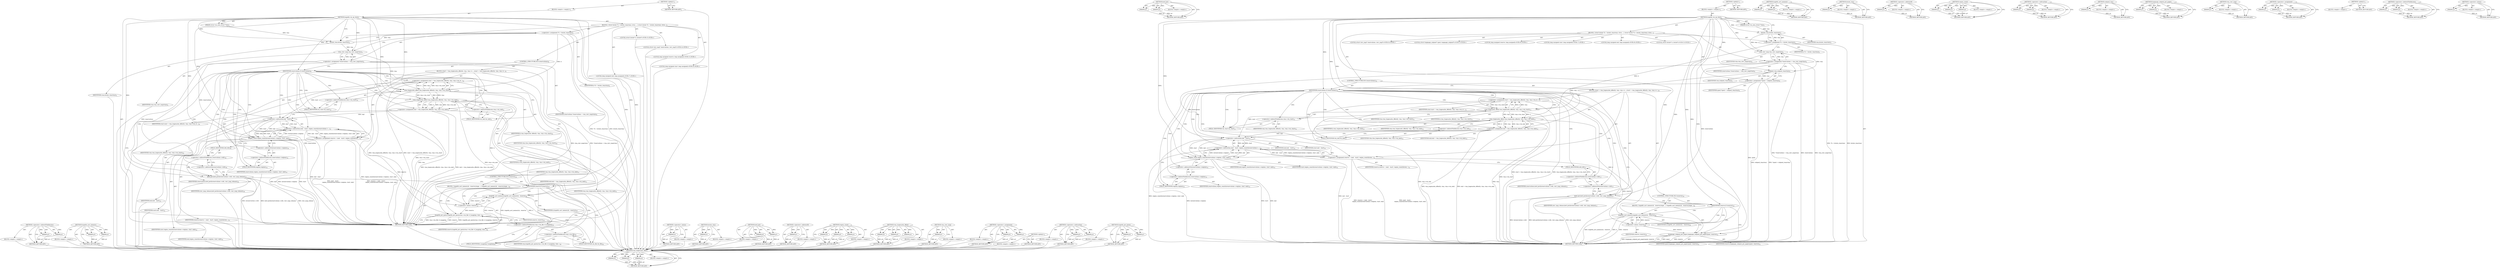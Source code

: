 digraph "&lt;operator&gt;.minus" {
vulnerable_118 [label=<(METHOD,&lt;operator&gt;.indirectFieldAccess)>];
vulnerable_119 [label=<(PARAM,p1)>];
vulnerable_120 [label=<(PARAM,p2)>];
vulnerable_121 [label=<(BLOCK,&lt;empty&gt;,&lt;empty&gt;)>];
vulnerable_122 [label=<(METHOD_RETURN,ANY)>];
vulnerable_143 [label=<(METHOD,hugetlb_acct_memory)>];
vulnerable_144 [label=<(PARAM,p1)>];
vulnerable_145 [label=<(PARAM,p2)>];
vulnerable_146 [label=<(BLOCK,&lt;empty&gt;,&lt;empty&gt;)>];
vulnerable_147 [label=<(METHOD_RETURN,ANY)>];
vulnerable_6 [label=<(METHOD,&lt;global&gt;)<SUB>1</SUB>>];
vulnerable_7 [label=<(BLOCK,&lt;empty&gt;,&lt;empty&gt;)<SUB>1</SUB>>];
vulnerable_8 [label=<(METHOD,hugetlb_vm_op_close)<SUB>1</SUB>>];
vulnerable_9 [label=<(PARAM,struct vm_area_struct *vma)<SUB>1</SUB>>];
vulnerable_10 [label=<(BLOCK,{
 	struct hstate *h = hstate_vma(vma);
 	struc...,{
 	struct hstate *h = hstate_vma(vma);
 	struc...)<SUB>2</SUB>>];
vulnerable_11 [label="<(LOCAL,struct hstate* h: hstate*)<SUB>3</SUB>>"];
vulnerable_12 [label=<(&lt;operator&gt;.assignment,*h = hstate_vma(vma))<SUB>3</SUB>>];
vulnerable_13 [label=<(IDENTIFIER,h,*h = hstate_vma(vma))<SUB>3</SUB>>];
vulnerable_14 [label=<(hstate_vma,hstate_vma(vma))<SUB>3</SUB>>];
vulnerable_15 [label=<(IDENTIFIER,vma,hstate_vma(vma))<SUB>3</SUB>>];
vulnerable_16 [label="<(LOCAL,struct resv_map* reservations: resv_map*)<SUB>4</SUB>>"];
vulnerable_17 [label=<(&lt;operator&gt;.assignment,*reservations = vma_resv_map(vma))<SUB>4</SUB>>];
vulnerable_18 [label=<(IDENTIFIER,reservations,*reservations = vma_resv_map(vma))<SUB>4</SUB>>];
vulnerable_19 [label=<(vma_resv_map,vma_resv_map(vma))<SUB>4</SUB>>];
vulnerable_20 [label=<(IDENTIFIER,vma,vma_resv_map(vma))<SUB>4</SUB>>];
vulnerable_21 [label="<(LOCAL,long unsigned reserve: long unsigned)<SUB>5</SUB>>"];
vulnerable_22 [label="<(LOCAL,long unsigned start: long unsigned)<SUB>6</SUB>>"];
vulnerable_23 [label="<(LOCAL,long unsigned end: long unsigned)<SUB>7</SUB>>"];
vulnerable_24 [label=<(CONTROL_STRUCTURE,IF,if (reservations))<SUB>9</SUB>>];
vulnerable_25 [label=<(IDENTIFIER,reservations,if (reservations))<SUB>9</SUB>>];
vulnerable_26 [label=<(BLOCK,{
		start = vma_hugecache_offset(h, vma, vma-&gt;v...,{
		start = vma_hugecache_offset(h, vma, vma-&gt;v...)<SUB>9</SUB>>];
vulnerable_27 [label=<(&lt;operator&gt;.assignment,start = vma_hugecache_offset(h, vma, vma-&gt;vm_st...)<SUB>10</SUB>>];
vulnerable_28 [label=<(IDENTIFIER,start,start = vma_hugecache_offset(h, vma, vma-&gt;vm_st...)<SUB>10</SUB>>];
vulnerable_29 [label=<(vma_hugecache_offset,vma_hugecache_offset(h, vma, vma-&gt;vm_start))<SUB>10</SUB>>];
vulnerable_30 [label=<(IDENTIFIER,h,vma_hugecache_offset(h, vma, vma-&gt;vm_start))<SUB>10</SUB>>];
vulnerable_31 [label=<(IDENTIFIER,vma,vma_hugecache_offset(h, vma, vma-&gt;vm_start))<SUB>10</SUB>>];
vulnerable_32 [label=<(&lt;operator&gt;.indirectFieldAccess,vma-&gt;vm_start)<SUB>10</SUB>>];
vulnerable_33 [label=<(IDENTIFIER,vma,vma_hugecache_offset(h, vma, vma-&gt;vm_start))<SUB>10</SUB>>];
vulnerable_34 [label=<(FIELD_IDENTIFIER,vm_start,vm_start)<SUB>10</SUB>>];
vulnerable_35 [label=<(&lt;operator&gt;.assignment,end = vma_hugecache_offset(h, vma, vma-&gt;vm_end))<SUB>11</SUB>>];
vulnerable_36 [label=<(IDENTIFIER,end,end = vma_hugecache_offset(h, vma, vma-&gt;vm_end))<SUB>11</SUB>>];
vulnerable_37 [label=<(vma_hugecache_offset,vma_hugecache_offset(h, vma, vma-&gt;vm_end))<SUB>11</SUB>>];
vulnerable_38 [label=<(IDENTIFIER,h,vma_hugecache_offset(h, vma, vma-&gt;vm_end))<SUB>11</SUB>>];
vulnerable_39 [label=<(IDENTIFIER,vma,vma_hugecache_offset(h, vma, vma-&gt;vm_end))<SUB>11</SUB>>];
vulnerable_40 [label=<(&lt;operator&gt;.indirectFieldAccess,vma-&gt;vm_end)<SUB>11</SUB>>];
vulnerable_41 [label=<(IDENTIFIER,vma,vma_hugecache_offset(h, vma, vma-&gt;vm_end))<SUB>11</SUB>>];
vulnerable_42 [label=<(FIELD_IDENTIFIER,vm_end,vm_end)<SUB>11</SUB>>];
vulnerable_43 [label=<(&lt;operator&gt;.assignment,reserve = (end - start) -
			region_count(&amp;rese...)<SUB>13</SUB>>];
vulnerable_44 [label=<(IDENTIFIER,reserve,reserve = (end - start) -
			region_count(&amp;rese...)<SUB>13</SUB>>];
vulnerable_45 [label=<(&lt;operator&gt;.subtraction,(end - start) -
			region_count(&amp;reservations-&gt;...)<SUB>13</SUB>>];
vulnerable_46 [label=<(&lt;operator&gt;.subtraction,end - start)<SUB>13</SUB>>];
vulnerable_47 [label=<(IDENTIFIER,end,end - start)<SUB>13</SUB>>];
vulnerable_48 [label=<(IDENTIFIER,start,end - start)<SUB>13</SUB>>];
vulnerable_49 [label=<(region_count,region_count(&amp;reservations-&gt;regions, start, end))<SUB>14</SUB>>];
vulnerable_50 [label=<(&lt;operator&gt;.addressOf,&amp;reservations-&gt;regions)<SUB>14</SUB>>];
vulnerable_51 [label=<(&lt;operator&gt;.indirectFieldAccess,reservations-&gt;regions)<SUB>14</SUB>>];
vulnerable_52 [label=<(IDENTIFIER,reservations,region_count(&amp;reservations-&gt;regions, start, end))<SUB>14</SUB>>];
vulnerable_53 [label=<(FIELD_IDENTIFIER,regions,regions)<SUB>14</SUB>>];
vulnerable_54 [label=<(IDENTIFIER,start,region_count(&amp;reservations-&gt;regions, start, end))<SUB>14</SUB>>];
vulnerable_55 [label=<(IDENTIFIER,end,region_count(&amp;reservations-&gt;regions, start, end))<SUB>14</SUB>>];
vulnerable_56 [label=<(kref_put,kref_put(&amp;reservations-&gt;refs, resv_map_release))<SUB>16</SUB>>];
vulnerable_57 [label=<(&lt;operator&gt;.addressOf,&amp;reservations-&gt;refs)<SUB>16</SUB>>];
vulnerable_58 [label=<(&lt;operator&gt;.indirectFieldAccess,reservations-&gt;refs)<SUB>16</SUB>>];
vulnerable_59 [label=<(IDENTIFIER,reservations,kref_put(&amp;reservations-&gt;refs, resv_map_release))<SUB>16</SUB>>];
vulnerable_60 [label=<(FIELD_IDENTIFIER,refs,refs)<SUB>16</SUB>>];
vulnerable_61 [label=<(IDENTIFIER,resv_map_release,kref_put(&amp;reservations-&gt;refs, resv_map_release))<SUB>16</SUB>>];
vulnerable_62 [label=<(CONTROL_STRUCTURE,IF,if (reserve))<SUB>18</SUB>>];
vulnerable_63 [label=<(IDENTIFIER,reserve,if (reserve))<SUB>18</SUB>>];
vulnerable_64 [label=<(BLOCK,{
 			hugetlb_acct_memory(h, -reserve);
			huge...,{
 			hugetlb_acct_memory(h, -reserve);
			huge...)<SUB>18</SUB>>];
vulnerable_65 [label=<(hugetlb_acct_memory,hugetlb_acct_memory(h, -reserve))<SUB>19</SUB>>];
vulnerable_66 [label=<(IDENTIFIER,h,hugetlb_acct_memory(h, -reserve))<SUB>19</SUB>>];
vulnerable_67 [label=<(&lt;operator&gt;.minus,-reserve)<SUB>19</SUB>>];
vulnerable_68 [label=<(IDENTIFIER,reserve,-reserve)<SUB>19</SUB>>];
vulnerable_69 [label=<(hugetlb_put_quota,hugetlb_put_quota(vma-&gt;vm_file-&gt;f_mapping, rese...)<SUB>20</SUB>>];
vulnerable_70 [label=<(&lt;operator&gt;.indirectFieldAccess,vma-&gt;vm_file-&gt;f_mapping)<SUB>20</SUB>>];
vulnerable_71 [label=<(&lt;operator&gt;.indirectFieldAccess,vma-&gt;vm_file)<SUB>20</SUB>>];
vulnerable_72 [label=<(IDENTIFIER,vma,hugetlb_put_quota(vma-&gt;vm_file-&gt;f_mapping, rese...)<SUB>20</SUB>>];
vulnerable_73 [label=<(FIELD_IDENTIFIER,vm_file,vm_file)<SUB>20</SUB>>];
vulnerable_74 [label=<(FIELD_IDENTIFIER,f_mapping,f_mapping)<SUB>20</SUB>>];
vulnerable_75 [label=<(IDENTIFIER,reserve,hugetlb_put_quota(vma-&gt;vm_file-&gt;f_mapping, rese...)<SUB>20</SUB>>];
vulnerable_76 [label=<(METHOD_RETURN,void)<SUB>1</SUB>>];
vulnerable_78 [label=<(METHOD_RETURN,ANY)<SUB>1</SUB>>];
vulnerable_148 [label=<(METHOD,&lt;operator&gt;.minus)>];
vulnerable_149 [label=<(PARAM,p1)>];
vulnerable_150 [label=<(BLOCK,&lt;empty&gt;,&lt;empty&gt;)>];
vulnerable_151 [label=<(METHOD_RETURN,ANY)>];
vulnerable_104 [label=<(METHOD,hstate_vma)>];
vulnerable_105 [label=<(PARAM,p1)>];
vulnerable_106 [label=<(BLOCK,&lt;empty&gt;,&lt;empty&gt;)>];
vulnerable_107 [label=<(METHOD_RETURN,ANY)>];
vulnerable_138 [label=<(METHOD,kref_put)>];
vulnerable_139 [label=<(PARAM,p1)>];
vulnerable_140 [label=<(PARAM,p2)>];
vulnerable_141 [label=<(BLOCK,&lt;empty&gt;,&lt;empty&gt;)>];
vulnerable_142 [label=<(METHOD_RETURN,ANY)>];
vulnerable_134 [label=<(METHOD,&lt;operator&gt;.addressOf)>];
vulnerable_135 [label=<(PARAM,p1)>];
vulnerable_136 [label=<(BLOCK,&lt;empty&gt;,&lt;empty&gt;)>];
vulnerable_137 [label=<(METHOD_RETURN,ANY)>];
vulnerable_128 [label=<(METHOD,region_count)>];
vulnerable_129 [label=<(PARAM,p1)>];
vulnerable_130 [label=<(PARAM,p2)>];
vulnerable_131 [label=<(PARAM,p3)>];
vulnerable_132 [label=<(BLOCK,&lt;empty&gt;,&lt;empty&gt;)>];
vulnerable_133 [label=<(METHOD_RETURN,ANY)>];
vulnerable_112 [label=<(METHOD,vma_hugecache_offset)>];
vulnerable_113 [label=<(PARAM,p1)>];
vulnerable_114 [label=<(PARAM,p2)>];
vulnerable_115 [label=<(PARAM,p3)>];
vulnerable_116 [label=<(BLOCK,&lt;empty&gt;,&lt;empty&gt;)>];
vulnerable_117 [label=<(METHOD_RETURN,ANY)>];
vulnerable_108 [label=<(METHOD,vma_resv_map)>];
vulnerable_109 [label=<(PARAM,p1)>];
vulnerable_110 [label=<(BLOCK,&lt;empty&gt;,&lt;empty&gt;)>];
vulnerable_111 [label=<(METHOD_RETURN,ANY)>];
vulnerable_99 [label=<(METHOD,&lt;operator&gt;.assignment)>];
vulnerable_100 [label=<(PARAM,p1)>];
vulnerable_101 [label=<(PARAM,p2)>];
vulnerable_102 [label=<(BLOCK,&lt;empty&gt;,&lt;empty&gt;)>];
vulnerable_103 [label=<(METHOD_RETURN,ANY)>];
vulnerable_93 [label=<(METHOD,&lt;global&gt;)<SUB>1</SUB>>];
vulnerable_94 [label=<(BLOCK,&lt;empty&gt;,&lt;empty&gt;)>];
vulnerable_95 [label=<(METHOD_RETURN,ANY)>];
vulnerable_123 [label=<(METHOD,&lt;operator&gt;.subtraction)>];
vulnerable_124 [label=<(PARAM,p1)>];
vulnerable_125 [label=<(PARAM,p2)>];
vulnerable_126 [label=<(BLOCK,&lt;empty&gt;,&lt;empty&gt;)>];
vulnerable_127 [label=<(METHOD_RETURN,ANY)>];
vulnerable_152 [label=<(METHOD,hugetlb_put_quota)>];
vulnerable_153 [label=<(PARAM,p1)>];
vulnerable_154 [label=<(PARAM,p2)>];
vulnerable_155 [label=<(BLOCK,&lt;empty&gt;,&lt;empty&gt;)>];
vulnerable_156 [label=<(METHOD_RETURN,ANY)>];
fixed_119 [label=<(METHOD,vma_hugecache_offset)>];
fixed_120 [label=<(PARAM,p1)>];
fixed_121 [label=<(PARAM,p2)>];
fixed_122 [label=<(PARAM,p3)>];
fixed_123 [label=<(BLOCK,&lt;empty&gt;,&lt;empty&gt;)>];
fixed_124 [label=<(METHOD_RETURN,ANY)>];
fixed_145 [label=<(METHOD,kref_put)>];
fixed_146 [label=<(PARAM,p1)>];
fixed_147 [label=<(PARAM,p2)>];
fixed_148 [label=<(BLOCK,&lt;empty&gt;,&lt;empty&gt;)>];
fixed_149 [label=<(METHOD_RETURN,ANY)>];
fixed_6 [label=<(METHOD,&lt;global&gt;)<SUB>1</SUB>>];
fixed_7 [label=<(BLOCK,&lt;empty&gt;,&lt;empty&gt;)<SUB>1</SUB>>];
fixed_8 [label=<(METHOD,hugetlb_vm_op_close)<SUB>1</SUB>>];
fixed_9 [label=<(PARAM,struct vm_area_struct *vma)<SUB>1</SUB>>];
fixed_10 [label=<(BLOCK,{
 	struct hstate *h = hstate_vma(vma);
 	struc...,{
 	struct hstate *h = hstate_vma(vma);
 	struc...)<SUB>2</SUB>>];
fixed_11 [label="<(LOCAL,struct hstate* h: hstate*)<SUB>3</SUB>>"];
fixed_12 [label=<(&lt;operator&gt;.assignment,*h = hstate_vma(vma))<SUB>3</SUB>>];
fixed_13 [label=<(IDENTIFIER,h,*h = hstate_vma(vma))<SUB>3</SUB>>];
fixed_14 [label=<(hstate_vma,hstate_vma(vma))<SUB>3</SUB>>];
fixed_15 [label=<(IDENTIFIER,vma,hstate_vma(vma))<SUB>3</SUB>>];
fixed_16 [label="<(LOCAL,struct resv_map* reservations: resv_map*)<SUB>4</SUB>>"];
fixed_17 [label=<(&lt;operator&gt;.assignment,*reservations = vma_resv_map(vma))<SUB>4</SUB>>];
fixed_18 [label=<(IDENTIFIER,reservations,*reservations = vma_resv_map(vma))<SUB>4</SUB>>];
fixed_19 [label=<(vma_resv_map,vma_resv_map(vma))<SUB>4</SUB>>];
fixed_20 [label=<(IDENTIFIER,vma,vma_resv_map(vma))<SUB>4</SUB>>];
fixed_21 [label="<(LOCAL,struct hugepage_subpool* spool: hugepage_subpool*)<SUB>5</SUB>>"];
fixed_22 [label=<(&lt;operator&gt;.assignment,*spool = subpool_vma(vma))<SUB>5</SUB>>];
fixed_23 [label=<(IDENTIFIER,spool,*spool = subpool_vma(vma))<SUB>5</SUB>>];
fixed_24 [label=<(subpool_vma,subpool_vma(vma))<SUB>5</SUB>>];
fixed_25 [label=<(IDENTIFIER,vma,subpool_vma(vma))<SUB>5</SUB>>];
fixed_26 [label="<(LOCAL,long unsigned reserve: long unsigned)<SUB>6</SUB>>"];
fixed_27 [label="<(LOCAL,long unsigned start: long unsigned)<SUB>7</SUB>>"];
fixed_28 [label="<(LOCAL,long unsigned end: long unsigned)<SUB>8</SUB>>"];
fixed_29 [label=<(CONTROL_STRUCTURE,IF,if (reservations))<SUB>10</SUB>>];
fixed_30 [label=<(IDENTIFIER,reservations,if (reservations))<SUB>10</SUB>>];
fixed_31 [label=<(BLOCK,{
		start = vma_hugecache_offset(h, vma, vma-&gt;v...,{
		start = vma_hugecache_offset(h, vma, vma-&gt;v...)<SUB>10</SUB>>];
fixed_32 [label=<(&lt;operator&gt;.assignment,start = vma_hugecache_offset(h, vma, vma-&gt;vm_st...)<SUB>11</SUB>>];
fixed_33 [label=<(IDENTIFIER,start,start = vma_hugecache_offset(h, vma, vma-&gt;vm_st...)<SUB>11</SUB>>];
fixed_34 [label=<(vma_hugecache_offset,vma_hugecache_offset(h, vma, vma-&gt;vm_start))<SUB>11</SUB>>];
fixed_35 [label=<(IDENTIFIER,h,vma_hugecache_offset(h, vma, vma-&gt;vm_start))<SUB>11</SUB>>];
fixed_36 [label=<(IDENTIFIER,vma,vma_hugecache_offset(h, vma, vma-&gt;vm_start))<SUB>11</SUB>>];
fixed_37 [label=<(&lt;operator&gt;.indirectFieldAccess,vma-&gt;vm_start)<SUB>11</SUB>>];
fixed_38 [label=<(IDENTIFIER,vma,vma_hugecache_offset(h, vma, vma-&gt;vm_start))<SUB>11</SUB>>];
fixed_39 [label=<(FIELD_IDENTIFIER,vm_start,vm_start)<SUB>11</SUB>>];
fixed_40 [label=<(&lt;operator&gt;.assignment,end = vma_hugecache_offset(h, vma, vma-&gt;vm_end))<SUB>12</SUB>>];
fixed_41 [label=<(IDENTIFIER,end,end = vma_hugecache_offset(h, vma, vma-&gt;vm_end))<SUB>12</SUB>>];
fixed_42 [label=<(vma_hugecache_offset,vma_hugecache_offset(h, vma, vma-&gt;vm_end))<SUB>12</SUB>>];
fixed_43 [label=<(IDENTIFIER,h,vma_hugecache_offset(h, vma, vma-&gt;vm_end))<SUB>12</SUB>>];
fixed_44 [label=<(IDENTIFIER,vma,vma_hugecache_offset(h, vma, vma-&gt;vm_end))<SUB>12</SUB>>];
fixed_45 [label=<(&lt;operator&gt;.indirectFieldAccess,vma-&gt;vm_end)<SUB>12</SUB>>];
fixed_46 [label=<(IDENTIFIER,vma,vma_hugecache_offset(h, vma, vma-&gt;vm_end))<SUB>12</SUB>>];
fixed_47 [label=<(FIELD_IDENTIFIER,vm_end,vm_end)<SUB>12</SUB>>];
fixed_48 [label=<(&lt;operator&gt;.assignment,reserve = (end - start) -
			region_count(&amp;rese...)<SUB>14</SUB>>];
fixed_49 [label=<(IDENTIFIER,reserve,reserve = (end - start) -
			region_count(&amp;rese...)<SUB>14</SUB>>];
fixed_50 [label=<(&lt;operator&gt;.subtraction,(end - start) -
			region_count(&amp;reservations-&gt;...)<SUB>14</SUB>>];
fixed_51 [label=<(&lt;operator&gt;.subtraction,end - start)<SUB>14</SUB>>];
fixed_52 [label=<(IDENTIFIER,end,end - start)<SUB>14</SUB>>];
fixed_53 [label=<(IDENTIFIER,start,end - start)<SUB>14</SUB>>];
fixed_54 [label=<(region_count,region_count(&amp;reservations-&gt;regions, start, end))<SUB>15</SUB>>];
fixed_55 [label=<(&lt;operator&gt;.addressOf,&amp;reservations-&gt;regions)<SUB>15</SUB>>];
fixed_56 [label=<(&lt;operator&gt;.indirectFieldAccess,reservations-&gt;regions)<SUB>15</SUB>>];
fixed_57 [label=<(IDENTIFIER,reservations,region_count(&amp;reservations-&gt;regions, start, end))<SUB>15</SUB>>];
fixed_58 [label=<(FIELD_IDENTIFIER,regions,regions)<SUB>15</SUB>>];
fixed_59 [label=<(IDENTIFIER,start,region_count(&amp;reservations-&gt;regions, start, end))<SUB>15</SUB>>];
fixed_60 [label=<(IDENTIFIER,end,region_count(&amp;reservations-&gt;regions, start, end))<SUB>15</SUB>>];
fixed_61 [label=<(kref_put,kref_put(&amp;reservations-&gt;refs, resv_map_release))<SUB>17</SUB>>];
fixed_62 [label=<(&lt;operator&gt;.addressOf,&amp;reservations-&gt;refs)<SUB>17</SUB>>];
fixed_63 [label=<(&lt;operator&gt;.indirectFieldAccess,reservations-&gt;refs)<SUB>17</SUB>>];
fixed_64 [label=<(IDENTIFIER,reservations,kref_put(&amp;reservations-&gt;refs, resv_map_release))<SUB>17</SUB>>];
fixed_65 [label=<(FIELD_IDENTIFIER,refs,refs)<SUB>17</SUB>>];
fixed_66 [label=<(IDENTIFIER,resv_map_release,kref_put(&amp;reservations-&gt;refs, resv_map_release))<SUB>17</SUB>>];
fixed_67 [label=<(CONTROL_STRUCTURE,IF,if (reserve))<SUB>19</SUB>>];
fixed_68 [label=<(IDENTIFIER,reserve,if (reserve))<SUB>19</SUB>>];
fixed_69 [label=<(BLOCK,{
 			hugetlb_acct_memory(h, -reserve);
			huge...,{
 			hugetlb_acct_memory(h, -reserve);
			huge...)<SUB>19</SUB>>];
fixed_70 [label=<(hugetlb_acct_memory,hugetlb_acct_memory(h, -reserve))<SUB>20</SUB>>];
fixed_71 [label=<(IDENTIFIER,h,hugetlb_acct_memory(h, -reserve))<SUB>20</SUB>>];
fixed_72 [label=<(&lt;operator&gt;.minus,-reserve)<SUB>20</SUB>>];
fixed_73 [label=<(IDENTIFIER,reserve,-reserve)<SUB>20</SUB>>];
fixed_74 [label=<(hugepage_subpool_put_pages,hugepage_subpool_put_pages(spool, reserve))<SUB>21</SUB>>];
fixed_75 [label=<(IDENTIFIER,spool,hugepage_subpool_put_pages(spool, reserve))<SUB>21</SUB>>];
fixed_76 [label=<(IDENTIFIER,reserve,hugepage_subpool_put_pages(spool, reserve))<SUB>21</SUB>>];
fixed_77 [label=<(METHOD_RETURN,void)<SUB>1</SUB>>];
fixed_79 [label=<(METHOD_RETURN,ANY)<SUB>1</SUB>>];
fixed_150 [label=<(METHOD,hugetlb_acct_memory)>];
fixed_151 [label=<(PARAM,p1)>];
fixed_152 [label=<(PARAM,p2)>];
fixed_153 [label=<(BLOCK,&lt;empty&gt;,&lt;empty&gt;)>];
fixed_154 [label=<(METHOD_RETURN,ANY)>];
fixed_107 [label=<(METHOD,hstate_vma)>];
fixed_108 [label=<(PARAM,p1)>];
fixed_109 [label=<(BLOCK,&lt;empty&gt;,&lt;empty&gt;)>];
fixed_110 [label=<(METHOD_RETURN,ANY)>];
fixed_141 [label=<(METHOD,&lt;operator&gt;.addressOf)>];
fixed_142 [label=<(PARAM,p1)>];
fixed_143 [label=<(BLOCK,&lt;empty&gt;,&lt;empty&gt;)>];
fixed_144 [label=<(METHOD_RETURN,ANY)>];
fixed_135 [label=<(METHOD,region_count)>];
fixed_136 [label=<(PARAM,p1)>];
fixed_137 [label=<(PARAM,p2)>];
fixed_138 [label=<(PARAM,p3)>];
fixed_139 [label=<(BLOCK,&lt;empty&gt;,&lt;empty&gt;)>];
fixed_140 [label=<(METHOD_RETURN,ANY)>];
fixed_130 [label=<(METHOD,&lt;operator&gt;.subtraction)>];
fixed_131 [label=<(PARAM,p1)>];
fixed_132 [label=<(PARAM,p2)>];
fixed_133 [label=<(BLOCK,&lt;empty&gt;,&lt;empty&gt;)>];
fixed_134 [label=<(METHOD_RETURN,ANY)>];
fixed_115 [label=<(METHOD,subpool_vma)>];
fixed_116 [label=<(PARAM,p1)>];
fixed_117 [label=<(BLOCK,&lt;empty&gt;,&lt;empty&gt;)>];
fixed_118 [label=<(METHOD_RETURN,ANY)>];
fixed_159 [label=<(METHOD,hugepage_subpool_put_pages)>];
fixed_160 [label=<(PARAM,p1)>];
fixed_161 [label=<(PARAM,p2)>];
fixed_162 [label=<(BLOCK,&lt;empty&gt;,&lt;empty&gt;)>];
fixed_163 [label=<(METHOD_RETURN,ANY)>];
fixed_111 [label=<(METHOD,vma_resv_map)>];
fixed_112 [label=<(PARAM,p1)>];
fixed_113 [label=<(BLOCK,&lt;empty&gt;,&lt;empty&gt;)>];
fixed_114 [label=<(METHOD_RETURN,ANY)>];
fixed_102 [label=<(METHOD,&lt;operator&gt;.assignment)>];
fixed_103 [label=<(PARAM,p1)>];
fixed_104 [label=<(PARAM,p2)>];
fixed_105 [label=<(BLOCK,&lt;empty&gt;,&lt;empty&gt;)>];
fixed_106 [label=<(METHOD_RETURN,ANY)>];
fixed_96 [label=<(METHOD,&lt;global&gt;)<SUB>1</SUB>>];
fixed_97 [label=<(BLOCK,&lt;empty&gt;,&lt;empty&gt;)>];
fixed_98 [label=<(METHOD_RETURN,ANY)>];
fixed_125 [label=<(METHOD,&lt;operator&gt;.indirectFieldAccess)>];
fixed_126 [label=<(PARAM,p1)>];
fixed_127 [label=<(PARAM,p2)>];
fixed_128 [label=<(BLOCK,&lt;empty&gt;,&lt;empty&gt;)>];
fixed_129 [label=<(METHOD_RETURN,ANY)>];
fixed_155 [label=<(METHOD,&lt;operator&gt;.minus)>];
fixed_156 [label=<(PARAM,p1)>];
fixed_157 [label=<(BLOCK,&lt;empty&gt;,&lt;empty&gt;)>];
fixed_158 [label=<(METHOD_RETURN,ANY)>];
vulnerable_118 -> vulnerable_119  [key=0, label="AST: "];
vulnerable_118 -> vulnerable_119  [key=1, label="DDG: "];
vulnerable_118 -> vulnerable_121  [key=0, label="AST: "];
vulnerable_118 -> vulnerable_120  [key=0, label="AST: "];
vulnerable_118 -> vulnerable_120  [key=1, label="DDG: "];
vulnerable_118 -> vulnerable_122  [key=0, label="AST: "];
vulnerable_118 -> vulnerable_122  [key=1, label="CFG: "];
vulnerable_119 -> vulnerable_122  [key=0, label="DDG: p1"];
vulnerable_120 -> vulnerable_122  [key=0, label="DDG: p2"];
vulnerable_121 -> fixed_119  [key=0];
vulnerable_122 -> fixed_119  [key=0];
vulnerable_143 -> vulnerable_144  [key=0, label="AST: "];
vulnerable_143 -> vulnerable_144  [key=1, label="DDG: "];
vulnerable_143 -> vulnerable_146  [key=0, label="AST: "];
vulnerable_143 -> vulnerable_145  [key=0, label="AST: "];
vulnerable_143 -> vulnerable_145  [key=1, label="DDG: "];
vulnerable_143 -> vulnerable_147  [key=0, label="AST: "];
vulnerable_143 -> vulnerable_147  [key=1, label="CFG: "];
vulnerable_144 -> vulnerable_147  [key=0, label="DDG: p1"];
vulnerable_145 -> vulnerable_147  [key=0, label="DDG: p2"];
vulnerable_146 -> fixed_119  [key=0];
vulnerable_147 -> fixed_119  [key=0];
vulnerable_6 -> vulnerable_7  [key=0, label="AST: "];
vulnerable_6 -> vulnerable_78  [key=0, label="AST: "];
vulnerable_6 -> vulnerable_78  [key=1, label="CFG: "];
vulnerable_7 -> vulnerable_8  [key=0, label="AST: "];
vulnerable_8 -> vulnerable_9  [key=0, label="AST: "];
vulnerable_8 -> vulnerable_9  [key=1, label="DDG: "];
vulnerable_8 -> vulnerable_10  [key=0, label="AST: "];
vulnerable_8 -> vulnerable_76  [key=0, label="AST: "];
vulnerable_8 -> vulnerable_14  [key=0, label="CFG: "];
vulnerable_8 -> vulnerable_14  [key=1, label="DDG: "];
vulnerable_8 -> vulnerable_25  [key=0, label="DDG: "];
vulnerable_8 -> vulnerable_19  [key=0, label="DDG: "];
vulnerable_8 -> vulnerable_56  [key=0, label="DDG: "];
vulnerable_8 -> vulnerable_63  [key=0, label="DDG: "];
vulnerable_8 -> vulnerable_29  [key=0, label="DDG: "];
vulnerable_8 -> vulnerable_37  [key=0, label="DDG: "];
vulnerable_8 -> vulnerable_46  [key=0, label="DDG: "];
vulnerable_8 -> vulnerable_49  [key=0, label="DDG: "];
vulnerable_8 -> vulnerable_65  [key=0, label="DDG: "];
vulnerable_8 -> vulnerable_69  [key=0, label="DDG: "];
vulnerable_8 -> vulnerable_67  [key=0, label="DDG: "];
vulnerable_9 -> vulnerable_14  [key=0, label="DDG: vma"];
vulnerable_10 -> vulnerable_11  [key=0, label="AST: "];
vulnerable_10 -> vulnerable_12  [key=0, label="AST: "];
vulnerable_10 -> vulnerable_16  [key=0, label="AST: "];
vulnerable_10 -> vulnerable_17  [key=0, label="AST: "];
vulnerable_10 -> vulnerable_21  [key=0, label="AST: "];
vulnerable_10 -> vulnerable_22  [key=0, label="AST: "];
vulnerable_10 -> vulnerable_23  [key=0, label="AST: "];
vulnerable_10 -> vulnerable_24  [key=0, label="AST: "];
vulnerable_11 -> fixed_119  [key=0];
vulnerable_12 -> vulnerable_13  [key=0, label="AST: "];
vulnerable_12 -> vulnerable_14  [key=0, label="AST: "];
vulnerable_12 -> vulnerable_19  [key=0, label="CFG: "];
vulnerable_12 -> vulnerable_76  [key=0, label="DDG: hstate_vma(vma)"];
vulnerable_12 -> vulnerable_76  [key=1, label="DDG: *h = hstate_vma(vma)"];
vulnerable_12 -> vulnerable_29  [key=0, label="DDG: h"];
vulnerable_13 -> fixed_119  [key=0];
vulnerable_14 -> vulnerable_15  [key=0, label="AST: "];
vulnerable_14 -> vulnerable_12  [key=0, label="CFG: "];
vulnerable_14 -> vulnerable_12  [key=1, label="DDG: vma"];
vulnerable_14 -> vulnerable_19  [key=0, label="DDG: vma"];
vulnerable_15 -> fixed_119  [key=0];
vulnerable_16 -> fixed_119  [key=0];
vulnerable_17 -> vulnerable_18  [key=0, label="AST: "];
vulnerable_17 -> vulnerable_19  [key=0, label="AST: "];
vulnerable_17 -> vulnerable_25  [key=0, label="CFG: "];
vulnerable_17 -> vulnerable_76  [key=0, label="DDG: reservations"];
vulnerable_17 -> vulnerable_76  [key=1, label="DDG: vma_resv_map(vma)"];
vulnerable_17 -> vulnerable_76  [key=2, label="DDG: *reservations = vma_resv_map(vma)"];
vulnerable_17 -> vulnerable_56  [key=0, label="DDG: reservations"];
vulnerable_17 -> vulnerable_49  [key=0, label="DDG: reservations"];
vulnerable_18 -> fixed_119  [key=0];
vulnerable_19 -> vulnerable_20  [key=0, label="AST: "];
vulnerable_19 -> vulnerable_17  [key=0, label="CFG: "];
vulnerable_19 -> vulnerable_17  [key=1, label="DDG: vma"];
vulnerable_19 -> vulnerable_29  [key=0, label="DDG: vma"];
vulnerable_20 -> fixed_119  [key=0];
vulnerable_21 -> fixed_119  [key=0];
vulnerable_22 -> fixed_119  [key=0];
vulnerable_23 -> fixed_119  [key=0];
vulnerable_24 -> vulnerable_25  [key=0, label="AST: "];
vulnerable_24 -> vulnerable_26  [key=0, label="AST: "];
vulnerable_25 -> vulnerable_76  [key=0, label="CFG: "];
vulnerable_25 -> vulnerable_34  [key=0, label="CFG: "];
vulnerable_25 -> vulnerable_34  [key=1, label="CDG: "];
vulnerable_25 -> vulnerable_32  [key=0, label="CDG: "];
vulnerable_25 -> vulnerable_58  [key=0, label="CDG: "];
vulnerable_25 -> vulnerable_49  [key=0, label="CDG: "];
vulnerable_25 -> vulnerable_60  [key=0, label="CDG: "];
vulnerable_25 -> vulnerable_42  [key=0, label="CDG: "];
vulnerable_25 -> vulnerable_51  [key=0, label="CDG: "];
vulnerable_25 -> vulnerable_57  [key=0, label="CDG: "];
vulnerable_25 -> vulnerable_37  [key=0, label="CDG: "];
vulnerable_25 -> vulnerable_46  [key=0, label="CDG: "];
vulnerable_25 -> vulnerable_53  [key=0, label="CDG: "];
vulnerable_25 -> vulnerable_56  [key=0, label="CDG: "];
vulnerable_25 -> vulnerable_45  [key=0, label="CDG: "];
vulnerable_25 -> vulnerable_27  [key=0, label="CDG: "];
vulnerable_25 -> vulnerable_63  [key=0, label="CDG: "];
vulnerable_25 -> vulnerable_40  [key=0, label="CDG: "];
vulnerable_25 -> vulnerable_29  [key=0, label="CDG: "];
vulnerable_25 -> vulnerable_50  [key=0, label="CDG: "];
vulnerable_25 -> vulnerable_35  [key=0, label="CDG: "];
vulnerable_25 -> vulnerable_43  [key=0, label="CDG: "];
vulnerable_26 -> vulnerable_27  [key=0, label="AST: "];
vulnerable_26 -> vulnerable_35  [key=0, label="AST: "];
vulnerable_26 -> vulnerable_43  [key=0, label="AST: "];
vulnerable_26 -> vulnerable_56  [key=0, label="AST: "];
vulnerable_26 -> vulnerable_62  [key=0, label="AST: "];
vulnerable_27 -> vulnerable_28  [key=0, label="AST: "];
vulnerable_27 -> vulnerable_29  [key=0, label="AST: "];
vulnerable_27 -> vulnerable_42  [key=0, label="CFG: "];
vulnerable_27 -> vulnerable_76  [key=0, label="DDG: vma_hugecache_offset(h, vma, vma-&gt;vm_start)"];
vulnerable_27 -> vulnerable_76  [key=1, label="DDG: start = vma_hugecache_offset(h, vma, vma-&gt;vm_start)"];
vulnerable_27 -> vulnerable_46  [key=0, label="DDG: start"];
vulnerable_28 -> fixed_119  [key=0];
vulnerable_29 -> vulnerable_30  [key=0, label="AST: "];
vulnerable_29 -> vulnerable_31  [key=0, label="AST: "];
vulnerable_29 -> vulnerable_32  [key=0, label="AST: "];
vulnerable_29 -> vulnerable_27  [key=0, label="CFG: "];
vulnerable_29 -> vulnerable_27  [key=1, label="DDG: h"];
vulnerable_29 -> vulnerable_27  [key=2, label="DDG: vma"];
vulnerable_29 -> vulnerable_27  [key=3, label="DDG: vma-&gt;vm_start"];
vulnerable_29 -> vulnerable_76  [key=0, label="DDG: vma-&gt;vm_start"];
vulnerable_29 -> vulnerable_37  [key=0, label="DDG: h"];
vulnerable_29 -> vulnerable_37  [key=1, label="DDG: vma"];
vulnerable_29 -> vulnerable_37  [key=2, label="DDG: vma-&gt;vm_start"];
vulnerable_30 -> fixed_119  [key=0];
vulnerable_31 -> fixed_119  [key=0];
vulnerable_32 -> vulnerable_33  [key=0, label="AST: "];
vulnerable_32 -> vulnerable_34  [key=0, label="AST: "];
vulnerable_32 -> vulnerable_29  [key=0, label="CFG: "];
vulnerable_33 -> fixed_119  [key=0];
vulnerable_34 -> vulnerable_32  [key=0, label="CFG: "];
vulnerable_35 -> vulnerable_36  [key=0, label="AST: "];
vulnerable_35 -> vulnerable_37  [key=0, label="AST: "];
vulnerable_35 -> vulnerable_46  [key=0, label="CFG: "];
vulnerable_35 -> vulnerable_46  [key=1, label="DDG: end"];
vulnerable_35 -> vulnerable_76  [key=0, label="DDG: vma_hugecache_offset(h, vma, vma-&gt;vm_end)"];
vulnerable_35 -> vulnerable_76  [key=1, label="DDG: end = vma_hugecache_offset(h, vma, vma-&gt;vm_end)"];
vulnerable_36 -> fixed_119  [key=0];
vulnerable_37 -> vulnerable_38  [key=0, label="AST: "];
vulnerable_37 -> vulnerable_39  [key=0, label="AST: "];
vulnerable_37 -> vulnerable_40  [key=0, label="AST: "];
vulnerable_37 -> vulnerable_35  [key=0, label="CFG: "];
vulnerable_37 -> vulnerable_35  [key=1, label="DDG: h"];
vulnerable_37 -> vulnerable_35  [key=2, label="DDG: vma"];
vulnerable_37 -> vulnerable_35  [key=3, label="DDG: vma-&gt;vm_end"];
vulnerable_37 -> vulnerable_76  [key=0, label="DDG: vma"];
vulnerable_37 -> vulnerable_76  [key=1, label="DDG: vma-&gt;vm_end"];
vulnerable_37 -> vulnerable_65  [key=0, label="DDG: h"];
vulnerable_38 -> fixed_119  [key=0];
vulnerable_39 -> fixed_119  [key=0];
vulnerable_40 -> vulnerable_41  [key=0, label="AST: "];
vulnerable_40 -> vulnerable_42  [key=0, label="AST: "];
vulnerable_40 -> vulnerable_37  [key=0, label="CFG: "];
vulnerable_41 -> fixed_119  [key=0];
vulnerable_42 -> vulnerable_40  [key=0, label="CFG: "];
vulnerable_43 -> vulnerable_44  [key=0, label="AST: "];
vulnerable_43 -> vulnerable_45  [key=0, label="AST: "];
vulnerable_43 -> vulnerable_60  [key=0, label="CFG: "];
vulnerable_43 -> vulnerable_76  [key=0, label="DDG: (end - start) -
			region_count(&amp;reservations-&gt;regions, start, end)"];
vulnerable_43 -> vulnerable_76  [key=1, label="DDG: reserve = (end - start) -
			region_count(&amp;reservations-&gt;regions, start, end)"];
vulnerable_43 -> vulnerable_67  [key=0, label="DDG: reserve"];
vulnerable_44 -> fixed_119  [key=0];
vulnerable_45 -> vulnerable_46  [key=0, label="AST: "];
vulnerable_45 -> vulnerable_49  [key=0, label="AST: "];
vulnerable_45 -> vulnerable_43  [key=0, label="CFG: "];
vulnerable_45 -> vulnerable_43  [key=1, label="DDG: end - start"];
vulnerable_45 -> vulnerable_43  [key=2, label="DDG: region_count(&amp;reservations-&gt;regions, start, end)"];
vulnerable_45 -> vulnerable_76  [key=0, label="DDG: end - start"];
vulnerable_45 -> vulnerable_76  [key=1, label="DDG: region_count(&amp;reservations-&gt;regions, start, end)"];
vulnerable_46 -> vulnerable_47  [key=0, label="AST: "];
vulnerable_46 -> vulnerable_48  [key=0, label="AST: "];
vulnerable_46 -> vulnerable_53  [key=0, label="CFG: "];
vulnerable_46 -> vulnerable_45  [key=0, label="DDG: end"];
vulnerable_46 -> vulnerable_45  [key=1, label="DDG: start"];
vulnerable_46 -> vulnerable_49  [key=0, label="DDG: start"];
vulnerable_46 -> vulnerable_49  [key=1, label="DDG: end"];
vulnerable_47 -> fixed_119  [key=0];
vulnerable_48 -> fixed_119  [key=0];
vulnerable_49 -> vulnerable_50  [key=0, label="AST: "];
vulnerable_49 -> vulnerable_54  [key=0, label="AST: "];
vulnerable_49 -> vulnerable_55  [key=0, label="AST: "];
vulnerable_49 -> vulnerable_45  [key=0, label="CFG: "];
vulnerable_49 -> vulnerable_45  [key=1, label="DDG: &amp;reservations-&gt;regions"];
vulnerable_49 -> vulnerable_45  [key=2, label="DDG: start"];
vulnerable_49 -> vulnerable_45  [key=3, label="DDG: end"];
vulnerable_49 -> vulnerable_76  [key=0, label="DDG: &amp;reservations-&gt;regions"];
vulnerable_49 -> vulnerable_76  [key=1, label="DDG: start"];
vulnerable_49 -> vulnerable_76  [key=2, label="DDG: end"];
vulnerable_50 -> vulnerable_51  [key=0, label="AST: "];
vulnerable_50 -> vulnerable_49  [key=0, label="CFG: "];
vulnerable_51 -> vulnerable_52  [key=0, label="AST: "];
vulnerable_51 -> vulnerable_53  [key=0, label="AST: "];
vulnerable_51 -> vulnerable_50  [key=0, label="CFG: "];
vulnerable_52 -> fixed_119  [key=0];
vulnerable_53 -> vulnerable_51  [key=0, label="CFG: "];
vulnerable_54 -> fixed_119  [key=0];
vulnerable_55 -> fixed_119  [key=0];
vulnerable_56 -> vulnerable_57  [key=0, label="AST: "];
vulnerable_56 -> vulnerable_61  [key=0, label="AST: "];
vulnerable_56 -> vulnerable_63  [key=0, label="CFG: "];
vulnerable_56 -> vulnerable_76  [key=0, label="DDG: &amp;reservations-&gt;refs"];
vulnerable_56 -> vulnerable_76  [key=1, label="DDG: kref_put(&amp;reservations-&gt;refs, resv_map_release)"];
vulnerable_56 -> vulnerable_76  [key=2, label="DDG: resv_map_release"];
vulnerable_57 -> vulnerable_58  [key=0, label="AST: "];
vulnerable_57 -> vulnerable_56  [key=0, label="CFG: "];
vulnerable_58 -> vulnerable_59  [key=0, label="AST: "];
vulnerable_58 -> vulnerable_60  [key=0, label="AST: "];
vulnerable_58 -> vulnerable_57  [key=0, label="CFG: "];
vulnerable_59 -> fixed_119  [key=0];
vulnerable_60 -> vulnerable_58  [key=0, label="CFG: "];
vulnerable_61 -> fixed_119  [key=0];
vulnerable_62 -> vulnerable_63  [key=0, label="AST: "];
vulnerable_62 -> vulnerable_64  [key=0, label="AST: "];
vulnerable_63 -> vulnerable_76  [key=0, label="CFG: "];
vulnerable_63 -> vulnerable_67  [key=0, label="CFG: "];
vulnerable_63 -> vulnerable_67  [key=1, label="CDG: "];
vulnerable_63 -> vulnerable_73  [key=0, label="CDG: "];
vulnerable_63 -> vulnerable_71  [key=0, label="CDG: "];
vulnerable_63 -> vulnerable_69  [key=0, label="CDG: "];
vulnerable_63 -> vulnerable_70  [key=0, label="CDG: "];
vulnerable_63 -> vulnerable_74  [key=0, label="CDG: "];
vulnerable_63 -> vulnerable_65  [key=0, label="CDG: "];
vulnerable_64 -> vulnerable_65  [key=0, label="AST: "];
vulnerable_64 -> vulnerable_69  [key=0, label="AST: "];
vulnerable_65 -> vulnerable_66  [key=0, label="AST: "];
vulnerable_65 -> vulnerable_67  [key=0, label="AST: "];
vulnerable_65 -> vulnerable_73  [key=0, label="CFG: "];
vulnerable_65 -> vulnerable_76  [key=0, label="DDG: h"];
vulnerable_65 -> vulnerable_76  [key=1, label="DDG: -reserve"];
vulnerable_65 -> vulnerable_76  [key=2, label="DDG: hugetlb_acct_memory(h, -reserve)"];
vulnerable_66 -> fixed_119  [key=0];
vulnerable_67 -> vulnerable_68  [key=0, label="AST: "];
vulnerable_67 -> vulnerable_65  [key=0, label="CFG: "];
vulnerable_67 -> vulnerable_65  [key=1, label="DDG: reserve"];
vulnerable_67 -> vulnerable_69  [key=0, label="DDG: reserve"];
vulnerable_68 -> fixed_119  [key=0];
vulnerable_69 -> vulnerable_70  [key=0, label="AST: "];
vulnerable_69 -> vulnerable_75  [key=0, label="AST: "];
vulnerable_69 -> vulnerable_76  [key=0, label="CFG: "];
vulnerable_69 -> vulnerable_76  [key=1, label="DDG: vma-&gt;vm_file-&gt;f_mapping"];
vulnerable_69 -> vulnerable_76  [key=2, label="DDG: reserve"];
vulnerable_69 -> vulnerable_76  [key=3, label="DDG: hugetlb_put_quota(vma-&gt;vm_file-&gt;f_mapping, reserve)"];
vulnerable_70 -> vulnerable_71  [key=0, label="AST: "];
vulnerable_70 -> vulnerable_74  [key=0, label="AST: "];
vulnerable_70 -> vulnerable_69  [key=0, label="CFG: "];
vulnerable_71 -> vulnerable_72  [key=0, label="AST: "];
vulnerable_71 -> vulnerable_73  [key=0, label="AST: "];
vulnerable_71 -> vulnerable_74  [key=0, label="CFG: "];
vulnerable_72 -> fixed_119  [key=0];
vulnerable_73 -> vulnerable_71  [key=0, label="CFG: "];
vulnerable_74 -> vulnerable_70  [key=0, label="CFG: "];
vulnerable_75 -> fixed_119  [key=0];
vulnerable_76 -> fixed_119  [key=0];
vulnerable_78 -> fixed_119  [key=0];
vulnerable_148 -> vulnerable_149  [key=0, label="AST: "];
vulnerable_148 -> vulnerable_149  [key=1, label="DDG: "];
vulnerable_148 -> vulnerable_150  [key=0, label="AST: "];
vulnerable_148 -> vulnerable_151  [key=0, label="AST: "];
vulnerable_148 -> vulnerable_151  [key=1, label="CFG: "];
vulnerable_149 -> vulnerable_151  [key=0, label="DDG: p1"];
vulnerable_150 -> fixed_119  [key=0];
vulnerable_151 -> fixed_119  [key=0];
vulnerable_104 -> vulnerable_105  [key=0, label="AST: "];
vulnerable_104 -> vulnerable_105  [key=1, label="DDG: "];
vulnerable_104 -> vulnerable_106  [key=0, label="AST: "];
vulnerable_104 -> vulnerable_107  [key=0, label="AST: "];
vulnerable_104 -> vulnerable_107  [key=1, label="CFG: "];
vulnerable_105 -> vulnerable_107  [key=0, label="DDG: p1"];
vulnerable_106 -> fixed_119  [key=0];
vulnerable_107 -> fixed_119  [key=0];
vulnerable_138 -> vulnerable_139  [key=0, label="AST: "];
vulnerable_138 -> vulnerable_139  [key=1, label="DDG: "];
vulnerable_138 -> vulnerable_141  [key=0, label="AST: "];
vulnerable_138 -> vulnerable_140  [key=0, label="AST: "];
vulnerable_138 -> vulnerable_140  [key=1, label="DDG: "];
vulnerable_138 -> vulnerable_142  [key=0, label="AST: "];
vulnerable_138 -> vulnerable_142  [key=1, label="CFG: "];
vulnerable_139 -> vulnerable_142  [key=0, label="DDG: p1"];
vulnerable_140 -> vulnerable_142  [key=0, label="DDG: p2"];
vulnerable_141 -> fixed_119  [key=0];
vulnerable_142 -> fixed_119  [key=0];
vulnerable_134 -> vulnerable_135  [key=0, label="AST: "];
vulnerable_134 -> vulnerable_135  [key=1, label="DDG: "];
vulnerable_134 -> vulnerable_136  [key=0, label="AST: "];
vulnerable_134 -> vulnerable_137  [key=0, label="AST: "];
vulnerable_134 -> vulnerable_137  [key=1, label="CFG: "];
vulnerable_135 -> vulnerable_137  [key=0, label="DDG: p1"];
vulnerable_136 -> fixed_119  [key=0];
vulnerable_137 -> fixed_119  [key=0];
vulnerable_128 -> vulnerable_129  [key=0, label="AST: "];
vulnerable_128 -> vulnerable_129  [key=1, label="DDG: "];
vulnerable_128 -> vulnerable_132  [key=0, label="AST: "];
vulnerable_128 -> vulnerable_130  [key=0, label="AST: "];
vulnerable_128 -> vulnerable_130  [key=1, label="DDG: "];
vulnerable_128 -> vulnerable_133  [key=0, label="AST: "];
vulnerable_128 -> vulnerable_133  [key=1, label="CFG: "];
vulnerable_128 -> vulnerable_131  [key=0, label="AST: "];
vulnerable_128 -> vulnerable_131  [key=1, label="DDG: "];
vulnerable_129 -> vulnerable_133  [key=0, label="DDG: p1"];
vulnerable_130 -> vulnerable_133  [key=0, label="DDG: p2"];
vulnerable_131 -> vulnerable_133  [key=0, label="DDG: p3"];
vulnerable_132 -> fixed_119  [key=0];
vulnerable_133 -> fixed_119  [key=0];
vulnerable_112 -> vulnerable_113  [key=0, label="AST: "];
vulnerable_112 -> vulnerable_113  [key=1, label="DDG: "];
vulnerable_112 -> vulnerable_116  [key=0, label="AST: "];
vulnerable_112 -> vulnerable_114  [key=0, label="AST: "];
vulnerable_112 -> vulnerable_114  [key=1, label="DDG: "];
vulnerable_112 -> vulnerable_117  [key=0, label="AST: "];
vulnerable_112 -> vulnerable_117  [key=1, label="CFG: "];
vulnerable_112 -> vulnerable_115  [key=0, label="AST: "];
vulnerable_112 -> vulnerable_115  [key=1, label="DDG: "];
vulnerable_113 -> vulnerable_117  [key=0, label="DDG: p1"];
vulnerable_114 -> vulnerable_117  [key=0, label="DDG: p2"];
vulnerable_115 -> vulnerable_117  [key=0, label="DDG: p3"];
vulnerable_116 -> fixed_119  [key=0];
vulnerable_117 -> fixed_119  [key=0];
vulnerable_108 -> vulnerable_109  [key=0, label="AST: "];
vulnerable_108 -> vulnerable_109  [key=1, label="DDG: "];
vulnerable_108 -> vulnerable_110  [key=0, label="AST: "];
vulnerable_108 -> vulnerable_111  [key=0, label="AST: "];
vulnerable_108 -> vulnerable_111  [key=1, label="CFG: "];
vulnerable_109 -> vulnerable_111  [key=0, label="DDG: p1"];
vulnerable_110 -> fixed_119  [key=0];
vulnerable_111 -> fixed_119  [key=0];
vulnerable_99 -> vulnerable_100  [key=0, label="AST: "];
vulnerable_99 -> vulnerable_100  [key=1, label="DDG: "];
vulnerable_99 -> vulnerable_102  [key=0, label="AST: "];
vulnerable_99 -> vulnerable_101  [key=0, label="AST: "];
vulnerable_99 -> vulnerable_101  [key=1, label="DDG: "];
vulnerable_99 -> vulnerable_103  [key=0, label="AST: "];
vulnerable_99 -> vulnerable_103  [key=1, label="CFG: "];
vulnerable_100 -> vulnerable_103  [key=0, label="DDG: p1"];
vulnerable_101 -> vulnerable_103  [key=0, label="DDG: p2"];
vulnerable_102 -> fixed_119  [key=0];
vulnerable_103 -> fixed_119  [key=0];
vulnerable_93 -> vulnerable_94  [key=0, label="AST: "];
vulnerable_93 -> vulnerable_95  [key=0, label="AST: "];
vulnerable_93 -> vulnerable_95  [key=1, label="CFG: "];
vulnerable_94 -> fixed_119  [key=0];
vulnerable_95 -> fixed_119  [key=0];
vulnerable_123 -> vulnerable_124  [key=0, label="AST: "];
vulnerable_123 -> vulnerable_124  [key=1, label="DDG: "];
vulnerable_123 -> vulnerable_126  [key=0, label="AST: "];
vulnerable_123 -> vulnerable_125  [key=0, label="AST: "];
vulnerable_123 -> vulnerable_125  [key=1, label="DDG: "];
vulnerable_123 -> vulnerable_127  [key=0, label="AST: "];
vulnerable_123 -> vulnerable_127  [key=1, label="CFG: "];
vulnerable_124 -> vulnerable_127  [key=0, label="DDG: p1"];
vulnerable_125 -> vulnerable_127  [key=0, label="DDG: p2"];
vulnerable_126 -> fixed_119  [key=0];
vulnerable_127 -> fixed_119  [key=0];
vulnerable_152 -> vulnerable_153  [key=0, label="AST: "];
vulnerable_152 -> vulnerable_153  [key=1, label="DDG: "];
vulnerable_152 -> vulnerable_155  [key=0, label="AST: "];
vulnerable_152 -> vulnerable_154  [key=0, label="AST: "];
vulnerable_152 -> vulnerable_154  [key=1, label="DDG: "];
vulnerable_152 -> vulnerable_156  [key=0, label="AST: "];
vulnerable_152 -> vulnerable_156  [key=1, label="CFG: "];
vulnerable_153 -> vulnerable_156  [key=0, label="DDG: p1"];
vulnerable_154 -> vulnerable_156  [key=0, label="DDG: p2"];
vulnerable_155 -> fixed_119  [key=0];
vulnerable_156 -> fixed_119  [key=0];
fixed_119 -> fixed_120  [key=0, label="AST: "];
fixed_119 -> fixed_120  [key=1, label="DDG: "];
fixed_119 -> fixed_123  [key=0, label="AST: "];
fixed_119 -> fixed_121  [key=0, label="AST: "];
fixed_119 -> fixed_121  [key=1, label="DDG: "];
fixed_119 -> fixed_124  [key=0, label="AST: "];
fixed_119 -> fixed_124  [key=1, label="CFG: "];
fixed_119 -> fixed_122  [key=0, label="AST: "];
fixed_119 -> fixed_122  [key=1, label="DDG: "];
fixed_120 -> fixed_124  [key=0, label="DDG: p1"];
fixed_121 -> fixed_124  [key=0, label="DDG: p2"];
fixed_122 -> fixed_124  [key=0, label="DDG: p3"];
fixed_145 -> fixed_146  [key=0, label="AST: "];
fixed_145 -> fixed_146  [key=1, label="DDG: "];
fixed_145 -> fixed_148  [key=0, label="AST: "];
fixed_145 -> fixed_147  [key=0, label="AST: "];
fixed_145 -> fixed_147  [key=1, label="DDG: "];
fixed_145 -> fixed_149  [key=0, label="AST: "];
fixed_145 -> fixed_149  [key=1, label="CFG: "];
fixed_146 -> fixed_149  [key=0, label="DDG: p1"];
fixed_147 -> fixed_149  [key=0, label="DDG: p2"];
fixed_6 -> fixed_7  [key=0, label="AST: "];
fixed_6 -> fixed_79  [key=0, label="AST: "];
fixed_6 -> fixed_79  [key=1, label="CFG: "];
fixed_7 -> fixed_8  [key=0, label="AST: "];
fixed_8 -> fixed_9  [key=0, label="AST: "];
fixed_8 -> fixed_9  [key=1, label="DDG: "];
fixed_8 -> fixed_10  [key=0, label="AST: "];
fixed_8 -> fixed_77  [key=0, label="AST: "];
fixed_8 -> fixed_14  [key=0, label="CFG: "];
fixed_8 -> fixed_14  [key=1, label="DDG: "];
fixed_8 -> fixed_30  [key=0, label="DDG: "];
fixed_8 -> fixed_19  [key=0, label="DDG: "];
fixed_8 -> fixed_24  [key=0, label="DDG: "];
fixed_8 -> fixed_61  [key=0, label="DDG: "];
fixed_8 -> fixed_68  [key=0, label="DDG: "];
fixed_8 -> fixed_34  [key=0, label="DDG: "];
fixed_8 -> fixed_42  [key=0, label="DDG: "];
fixed_8 -> fixed_51  [key=0, label="DDG: "];
fixed_8 -> fixed_54  [key=0, label="DDG: "];
fixed_8 -> fixed_70  [key=0, label="DDG: "];
fixed_8 -> fixed_74  [key=0, label="DDG: "];
fixed_8 -> fixed_72  [key=0, label="DDG: "];
fixed_9 -> fixed_14  [key=0, label="DDG: vma"];
fixed_10 -> fixed_11  [key=0, label="AST: "];
fixed_10 -> fixed_12  [key=0, label="AST: "];
fixed_10 -> fixed_16  [key=0, label="AST: "];
fixed_10 -> fixed_17  [key=0, label="AST: "];
fixed_10 -> fixed_21  [key=0, label="AST: "];
fixed_10 -> fixed_22  [key=0, label="AST: "];
fixed_10 -> fixed_26  [key=0, label="AST: "];
fixed_10 -> fixed_27  [key=0, label="AST: "];
fixed_10 -> fixed_28  [key=0, label="AST: "];
fixed_10 -> fixed_29  [key=0, label="AST: "];
fixed_12 -> fixed_13  [key=0, label="AST: "];
fixed_12 -> fixed_14  [key=0, label="AST: "];
fixed_12 -> fixed_19  [key=0, label="CFG: "];
fixed_12 -> fixed_77  [key=0, label="DDG: hstate_vma(vma)"];
fixed_12 -> fixed_77  [key=1, label="DDG: *h = hstate_vma(vma)"];
fixed_12 -> fixed_34  [key=0, label="DDG: h"];
fixed_14 -> fixed_15  [key=0, label="AST: "];
fixed_14 -> fixed_12  [key=0, label="CFG: "];
fixed_14 -> fixed_12  [key=1, label="DDG: vma"];
fixed_14 -> fixed_19  [key=0, label="DDG: vma"];
fixed_17 -> fixed_18  [key=0, label="AST: "];
fixed_17 -> fixed_19  [key=0, label="AST: "];
fixed_17 -> fixed_24  [key=0, label="CFG: "];
fixed_17 -> fixed_77  [key=0, label="DDG: reservations"];
fixed_17 -> fixed_77  [key=1, label="DDG: vma_resv_map(vma)"];
fixed_17 -> fixed_77  [key=2, label="DDG: *reservations = vma_resv_map(vma)"];
fixed_17 -> fixed_61  [key=0, label="DDG: reservations"];
fixed_17 -> fixed_54  [key=0, label="DDG: reservations"];
fixed_19 -> fixed_20  [key=0, label="AST: "];
fixed_19 -> fixed_17  [key=0, label="CFG: "];
fixed_19 -> fixed_17  [key=1, label="DDG: vma"];
fixed_19 -> fixed_24  [key=0, label="DDG: vma"];
fixed_22 -> fixed_23  [key=0, label="AST: "];
fixed_22 -> fixed_24  [key=0, label="AST: "];
fixed_22 -> fixed_30  [key=0, label="CFG: "];
fixed_22 -> fixed_77  [key=0, label="DDG: subpool_vma(vma)"];
fixed_22 -> fixed_77  [key=1, label="DDG: *spool = subpool_vma(vma)"];
fixed_22 -> fixed_74  [key=0, label="DDG: spool"];
fixed_24 -> fixed_25  [key=0, label="AST: "];
fixed_24 -> fixed_22  [key=0, label="CFG: "];
fixed_24 -> fixed_22  [key=1, label="DDG: vma"];
fixed_24 -> fixed_34  [key=0, label="DDG: vma"];
fixed_29 -> fixed_30  [key=0, label="AST: "];
fixed_29 -> fixed_31  [key=0, label="AST: "];
fixed_30 -> fixed_77  [key=0, label="CFG: "];
fixed_30 -> fixed_39  [key=0, label="CFG: "];
fixed_30 -> fixed_39  [key=1, label="CDG: "];
fixed_30 -> fixed_47  [key=0, label="CDG: "];
fixed_30 -> fixed_34  [key=0, label="CDG: "];
fixed_30 -> fixed_48  [key=0, label="CDG: "];
fixed_30 -> fixed_32  [key=0, label="CDG: "];
fixed_30 -> fixed_58  [key=0, label="CDG: "];
fixed_30 -> fixed_68  [key=0, label="CDG: "];
fixed_30 -> fixed_61  [key=0, label="CDG: "];
fixed_30 -> fixed_42  [key=0, label="CDG: "];
fixed_30 -> fixed_51  [key=0, label="CDG: "];
fixed_30 -> fixed_37  [key=0, label="CDG: "];
fixed_30 -> fixed_56  [key=0, label="CDG: "];
fixed_30 -> fixed_45  [key=0, label="CDG: "];
fixed_30 -> fixed_63  [key=0, label="CDG: "];
fixed_30 -> fixed_40  [key=0, label="CDG: "];
fixed_30 -> fixed_65  [key=0, label="CDG: "];
fixed_30 -> fixed_50  [key=0, label="CDG: "];
fixed_30 -> fixed_55  [key=0, label="CDG: "];
fixed_30 -> fixed_54  [key=0, label="CDG: "];
fixed_30 -> fixed_62  [key=0, label="CDG: "];
fixed_31 -> fixed_32  [key=0, label="AST: "];
fixed_31 -> fixed_40  [key=0, label="AST: "];
fixed_31 -> fixed_48  [key=0, label="AST: "];
fixed_31 -> fixed_61  [key=0, label="AST: "];
fixed_31 -> fixed_67  [key=0, label="AST: "];
fixed_32 -> fixed_33  [key=0, label="AST: "];
fixed_32 -> fixed_34  [key=0, label="AST: "];
fixed_32 -> fixed_47  [key=0, label="CFG: "];
fixed_32 -> fixed_77  [key=0, label="DDG: vma_hugecache_offset(h, vma, vma-&gt;vm_start)"];
fixed_32 -> fixed_77  [key=1, label="DDG: start = vma_hugecache_offset(h, vma, vma-&gt;vm_start)"];
fixed_32 -> fixed_51  [key=0, label="DDG: start"];
fixed_34 -> fixed_35  [key=0, label="AST: "];
fixed_34 -> fixed_36  [key=0, label="AST: "];
fixed_34 -> fixed_37  [key=0, label="AST: "];
fixed_34 -> fixed_32  [key=0, label="CFG: "];
fixed_34 -> fixed_32  [key=1, label="DDG: h"];
fixed_34 -> fixed_32  [key=2, label="DDG: vma"];
fixed_34 -> fixed_32  [key=3, label="DDG: vma-&gt;vm_start"];
fixed_34 -> fixed_77  [key=0, label="DDG: vma-&gt;vm_start"];
fixed_34 -> fixed_42  [key=0, label="DDG: h"];
fixed_34 -> fixed_42  [key=1, label="DDG: vma"];
fixed_34 -> fixed_42  [key=2, label="DDG: vma-&gt;vm_start"];
fixed_37 -> fixed_38  [key=0, label="AST: "];
fixed_37 -> fixed_39  [key=0, label="AST: "];
fixed_37 -> fixed_34  [key=0, label="CFG: "];
fixed_39 -> fixed_37  [key=0, label="CFG: "];
fixed_40 -> fixed_41  [key=0, label="AST: "];
fixed_40 -> fixed_42  [key=0, label="AST: "];
fixed_40 -> fixed_51  [key=0, label="CFG: "];
fixed_40 -> fixed_51  [key=1, label="DDG: end"];
fixed_40 -> fixed_77  [key=0, label="DDG: vma_hugecache_offset(h, vma, vma-&gt;vm_end)"];
fixed_40 -> fixed_77  [key=1, label="DDG: end = vma_hugecache_offset(h, vma, vma-&gt;vm_end)"];
fixed_42 -> fixed_43  [key=0, label="AST: "];
fixed_42 -> fixed_44  [key=0, label="AST: "];
fixed_42 -> fixed_45  [key=0, label="AST: "];
fixed_42 -> fixed_40  [key=0, label="CFG: "];
fixed_42 -> fixed_40  [key=1, label="DDG: h"];
fixed_42 -> fixed_40  [key=2, label="DDG: vma"];
fixed_42 -> fixed_40  [key=3, label="DDG: vma-&gt;vm_end"];
fixed_42 -> fixed_77  [key=0, label="DDG: vma"];
fixed_42 -> fixed_77  [key=1, label="DDG: vma-&gt;vm_end"];
fixed_42 -> fixed_70  [key=0, label="DDG: h"];
fixed_45 -> fixed_46  [key=0, label="AST: "];
fixed_45 -> fixed_47  [key=0, label="AST: "];
fixed_45 -> fixed_42  [key=0, label="CFG: "];
fixed_47 -> fixed_45  [key=0, label="CFG: "];
fixed_48 -> fixed_49  [key=0, label="AST: "];
fixed_48 -> fixed_50  [key=0, label="AST: "];
fixed_48 -> fixed_65  [key=0, label="CFG: "];
fixed_48 -> fixed_77  [key=0, label="DDG: (end - start) -
			region_count(&amp;reservations-&gt;regions, start, end)"];
fixed_48 -> fixed_77  [key=1, label="DDG: reserve = (end - start) -
			region_count(&amp;reservations-&gt;regions, start, end)"];
fixed_48 -> fixed_72  [key=0, label="DDG: reserve"];
fixed_50 -> fixed_51  [key=0, label="AST: "];
fixed_50 -> fixed_54  [key=0, label="AST: "];
fixed_50 -> fixed_48  [key=0, label="CFG: "];
fixed_50 -> fixed_48  [key=1, label="DDG: end - start"];
fixed_50 -> fixed_48  [key=2, label="DDG: region_count(&amp;reservations-&gt;regions, start, end)"];
fixed_50 -> fixed_77  [key=0, label="DDG: end - start"];
fixed_50 -> fixed_77  [key=1, label="DDG: region_count(&amp;reservations-&gt;regions, start, end)"];
fixed_51 -> fixed_52  [key=0, label="AST: "];
fixed_51 -> fixed_53  [key=0, label="AST: "];
fixed_51 -> fixed_58  [key=0, label="CFG: "];
fixed_51 -> fixed_50  [key=0, label="DDG: end"];
fixed_51 -> fixed_50  [key=1, label="DDG: start"];
fixed_51 -> fixed_54  [key=0, label="DDG: start"];
fixed_51 -> fixed_54  [key=1, label="DDG: end"];
fixed_54 -> fixed_55  [key=0, label="AST: "];
fixed_54 -> fixed_59  [key=0, label="AST: "];
fixed_54 -> fixed_60  [key=0, label="AST: "];
fixed_54 -> fixed_50  [key=0, label="CFG: "];
fixed_54 -> fixed_50  [key=1, label="DDG: &amp;reservations-&gt;regions"];
fixed_54 -> fixed_50  [key=2, label="DDG: start"];
fixed_54 -> fixed_50  [key=3, label="DDG: end"];
fixed_54 -> fixed_77  [key=0, label="DDG: &amp;reservations-&gt;regions"];
fixed_54 -> fixed_77  [key=1, label="DDG: start"];
fixed_54 -> fixed_77  [key=2, label="DDG: end"];
fixed_55 -> fixed_56  [key=0, label="AST: "];
fixed_55 -> fixed_54  [key=0, label="CFG: "];
fixed_56 -> fixed_57  [key=0, label="AST: "];
fixed_56 -> fixed_58  [key=0, label="AST: "];
fixed_56 -> fixed_55  [key=0, label="CFG: "];
fixed_58 -> fixed_56  [key=0, label="CFG: "];
fixed_61 -> fixed_62  [key=0, label="AST: "];
fixed_61 -> fixed_66  [key=0, label="AST: "];
fixed_61 -> fixed_68  [key=0, label="CFG: "];
fixed_61 -> fixed_77  [key=0, label="DDG: &amp;reservations-&gt;refs"];
fixed_61 -> fixed_77  [key=1, label="DDG: kref_put(&amp;reservations-&gt;refs, resv_map_release)"];
fixed_61 -> fixed_77  [key=2, label="DDG: resv_map_release"];
fixed_62 -> fixed_63  [key=0, label="AST: "];
fixed_62 -> fixed_61  [key=0, label="CFG: "];
fixed_63 -> fixed_64  [key=0, label="AST: "];
fixed_63 -> fixed_65  [key=0, label="AST: "];
fixed_63 -> fixed_62  [key=0, label="CFG: "];
fixed_65 -> fixed_63  [key=0, label="CFG: "];
fixed_67 -> fixed_68  [key=0, label="AST: "];
fixed_67 -> fixed_69  [key=0, label="AST: "];
fixed_68 -> fixed_77  [key=0, label="CFG: "];
fixed_68 -> fixed_72  [key=0, label="CFG: "];
fixed_68 -> fixed_72  [key=1, label="CDG: "];
fixed_68 -> fixed_70  [key=0, label="CDG: "];
fixed_68 -> fixed_74  [key=0, label="CDG: "];
fixed_69 -> fixed_70  [key=0, label="AST: "];
fixed_69 -> fixed_74  [key=0, label="AST: "];
fixed_70 -> fixed_71  [key=0, label="AST: "];
fixed_70 -> fixed_72  [key=0, label="AST: "];
fixed_70 -> fixed_74  [key=0, label="CFG: "];
fixed_70 -> fixed_77  [key=0, label="DDG: h"];
fixed_70 -> fixed_77  [key=1, label="DDG: -reserve"];
fixed_70 -> fixed_77  [key=2, label="DDG: hugetlb_acct_memory(h, -reserve)"];
fixed_72 -> fixed_73  [key=0, label="AST: "];
fixed_72 -> fixed_70  [key=0, label="CFG: "];
fixed_72 -> fixed_70  [key=1, label="DDG: reserve"];
fixed_72 -> fixed_74  [key=0, label="DDG: reserve"];
fixed_74 -> fixed_75  [key=0, label="AST: "];
fixed_74 -> fixed_76  [key=0, label="AST: "];
fixed_74 -> fixed_77  [key=0, label="CFG: "];
fixed_74 -> fixed_77  [key=1, label="DDG: spool"];
fixed_74 -> fixed_77  [key=2, label="DDG: reserve"];
fixed_74 -> fixed_77  [key=3, label="DDG: hugepage_subpool_put_pages(spool, reserve)"];
fixed_150 -> fixed_151  [key=0, label="AST: "];
fixed_150 -> fixed_151  [key=1, label="DDG: "];
fixed_150 -> fixed_153  [key=0, label="AST: "];
fixed_150 -> fixed_152  [key=0, label="AST: "];
fixed_150 -> fixed_152  [key=1, label="DDG: "];
fixed_150 -> fixed_154  [key=0, label="AST: "];
fixed_150 -> fixed_154  [key=1, label="CFG: "];
fixed_151 -> fixed_154  [key=0, label="DDG: p1"];
fixed_152 -> fixed_154  [key=0, label="DDG: p2"];
fixed_107 -> fixed_108  [key=0, label="AST: "];
fixed_107 -> fixed_108  [key=1, label="DDG: "];
fixed_107 -> fixed_109  [key=0, label="AST: "];
fixed_107 -> fixed_110  [key=0, label="AST: "];
fixed_107 -> fixed_110  [key=1, label="CFG: "];
fixed_108 -> fixed_110  [key=0, label="DDG: p1"];
fixed_141 -> fixed_142  [key=0, label="AST: "];
fixed_141 -> fixed_142  [key=1, label="DDG: "];
fixed_141 -> fixed_143  [key=0, label="AST: "];
fixed_141 -> fixed_144  [key=0, label="AST: "];
fixed_141 -> fixed_144  [key=1, label="CFG: "];
fixed_142 -> fixed_144  [key=0, label="DDG: p1"];
fixed_135 -> fixed_136  [key=0, label="AST: "];
fixed_135 -> fixed_136  [key=1, label="DDG: "];
fixed_135 -> fixed_139  [key=0, label="AST: "];
fixed_135 -> fixed_137  [key=0, label="AST: "];
fixed_135 -> fixed_137  [key=1, label="DDG: "];
fixed_135 -> fixed_140  [key=0, label="AST: "];
fixed_135 -> fixed_140  [key=1, label="CFG: "];
fixed_135 -> fixed_138  [key=0, label="AST: "];
fixed_135 -> fixed_138  [key=1, label="DDG: "];
fixed_136 -> fixed_140  [key=0, label="DDG: p1"];
fixed_137 -> fixed_140  [key=0, label="DDG: p2"];
fixed_138 -> fixed_140  [key=0, label="DDG: p3"];
fixed_130 -> fixed_131  [key=0, label="AST: "];
fixed_130 -> fixed_131  [key=1, label="DDG: "];
fixed_130 -> fixed_133  [key=0, label="AST: "];
fixed_130 -> fixed_132  [key=0, label="AST: "];
fixed_130 -> fixed_132  [key=1, label="DDG: "];
fixed_130 -> fixed_134  [key=0, label="AST: "];
fixed_130 -> fixed_134  [key=1, label="CFG: "];
fixed_131 -> fixed_134  [key=0, label="DDG: p1"];
fixed_132 -> fixed_134  [key=0, label="DDG: p2"];
fixed_115 -> fixed_116  [key=0, label="AST: "];
fixed_115 -> fixed_116  [key=1, label="DDG: "];
fixed_115 -> fixed_117  [key=0, label="AST: "];
fixed_115 -> fixed_118  [key=0, label="AST: "];
fixed_115 -> fixed_118  [key=1, label="CFG: "];
fixed_116 -> fixed_118  [key=0, label="DDG: p1"];
fixed_159 -> fixed_160  [key=0, label="AST: "];
fixed_159 -> fixed_160  [key=1, label="DDG: "];
fixed_159 -> fixed_162  [key=0, label="AST: "];
fixed_159 -> fixed_161  [key=0, label="AST: "];
fixed_159 -> fixed_161  [key=1, label="DDG: "];
fixed_159 -> fixed_163  [key=0, label="AST: "];
fixed_159 -> fixed_163  [key=1, label="CFG: "];
fixed_160 -> fixed_163  [key=0, label="DDG: p1"];
fixed_161 -> fixed_163  [key=0, label="DDG: p2"];
fixed_111 -> fixed_112  [key=0, label="AST: "];
fixed_111 -> fixed_112  [key=1, label="DDG: "];
fixed_111 -> fixed_113  [key=0, label="AST: "];
fixed_111 -> fixed_114  [key=0, label="AST: "];
fixed_111 -> fixed_114  [key=1, label="CFG: "];
fixed_112 -> fixed_114  [key=0, label="DDG: p1"];
fixed_102 -> fixed_103  [key=0, label="AST: "];
fixed_102 -> fixed_103  [key=1, label="DDG: "];
fixed_102 -> fixed_105  [key=0, label="AST: "];
fixed_102 -> fixed_104  [key=0, label="AST: "];
fixed_102 -> fixed_104  [key=1, label="DDG: "];
fixed_102 -> fixed_106  [key=0, label="AST: "];
fixed_102 -> fixed_106  [key=1, label="CFG: "];
fixed_103 -> fixed_106  [key=0, label="DDG: p1"];
fixed_104 -> fixed_106  [key=0, label="DDG: p2"];
fixed_96 -> fixed_97  [key=0, label="AST: "];
fixed_96 -> fixed_98  [key=0, label="AST: "];
fixed_96 -> fixed_98  [key=1, label="CFG: "];
fixed_125 -> fixed_126  [key=0, label="AST: "];
fixed_125 -> fixed_126  [key=1, label="DDG: "];
fixed_125 -> fixed_128  [key=0, label="AST: "];
fixed_125 -> fixed_127  [key=0, label="AST: "];
fixed_125 -> fixed_127  [key=1, label="DDG: "];
fixed_125 -> fixed_129  [key=0, label="AST: "];
fixed_125 -> fixed_129  [key=1, label="CFG: "];
fixed_126 -> fixed_129  [key=0, label="DDG: p1"];
fixed_127 -> fixed_129  [key=0, label="DDG: p2"];
fixed_155 -> fixed_156  [key=0, label="AST: "];
fixed_155 -> fixed_156  [key=1, label="DDG: "];
fixed_155 -> fixed_157  [key=0, label="AST: "];
fixed_155 -> fixed_158  [key=0, label="AST: "];
fixed_155 -> fixed_158  [key=1, label="CFG: "];
fixed_156 -> fixed_158  [key=0, label="DDG: p1"];
}
